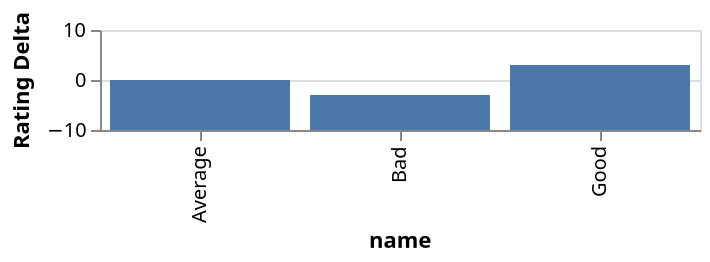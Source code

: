 {
    "$schema": "https://vega.github.io/schema/vega/v3.0.json",
    "description": "Bar graph showing how each film differs from the average rating for that year",
    "autosize": "pad",
    "padding": 5,
    "width": 300,
    "height": 50,
    "style": "cell",
    "data": [
        {
            "name": "source_0",
            "values": [
                {
                    "name": "Good",
                    "Rating": 9,
                    "Year": 2016
                },
                {
                    "name": "Bad",
                    "Rating": 3,
                    "Year": 2016
                },
                {
                    "name": "Average",
                    "Rating": 5,
                    "Year": 2015
                }
            ]
        },
        {
            "name": "data_0",
            "source": "source_0",
            "transform": [
                {
                    "type": "window",
                    "params": [
                        null
                    ],
                    "as": [
                        "AverageYearRating"
                    ],
                    "ops": [
                        "mean"
                    ],
                    "fields": [
                        "Rating"
                    ],
                    "sort": {
                        "field": [],
                        "order": []
                    },
                    "groupby": [
                        "Year"
                    ],
                    "frame": [
                        null,
                        null
                    ]
                },
                {
                    "type": "formula",
                    "expr": "datum.Rating - datum.AverageYearRating",
                    "as": "RatingDelta"
                },
                {
                    "type": "filter",
                    "expr": "datum[\"RatingDelta\"] !== null && !isNaN(datum[\"RatingDelta\"])"
                }
            ]
        }
    ],
    "marks": [
        {
            "name": "layer_0_marks",
            "type": "rect",
            "clip": true,
            "style": [
                "bar"
            ],
            "from": {
                "data": "data_0"
            },
            "encode": {
                "update": {
                    "fill": {
                        "value": "#4c78a8"
                    },
                    "x": {
                        "scale": "x",
                        "field": "name"
                    },
                    "width": {
                        "scale": "x",
                        "band": true
                    },
                    "y": {
                        "scale": "y",
                        "field": "RatingDelta"
                    },
                    "y2": {
                        "field": {
                            "group": "height"
                        }
                    }
                }
            }
        }
    ],
    "scales": [
        {
            "name": "x",
            "type": "band",
            "domain": {
                "data": "data_0",
                "field": "name",
                "sort": true
            },
            "range": [
                0,
                {
                    "signal": "width"
                }
            ],
            "paddingInner": 0.1,
            "paddingOuter": 0.05
        },
        {
            "name": "y",
            "type": "linear",
            "domain": [
                -10,
                10
            ],
            "range": [
                {
                    "signal": "height"
                },
                0
            ],
            "nice": true,
            "zero": false
        }
    ],
    "axes": [
        {
            "scale": "x",
            "orient": "bottom",
            "labelOverlap": true,
            "title": "name",
            "zindex": 1,
            "encode": {
                "labels": {
                    "update": {
                        "angle": {
                            "value": 270
                        },
                        "align": {
                            "value": "right"
                        },
                        "baseline": {
                            "value": "middle"
                        }
                    }
                }
            }
        },
        {
            "title": "Rating Delta",
            "scale": "y",
            "orient": "left",
            "labelOverlap": true,
            "tickCount": {
                "signal": "ceil(height/40)"
            },
            "zindex": 1
        },
        {
            "scale": "y",
            "orient": "left",
            "domain": false,
            "grid": true,
            "labels": false,
            "maxExtent": 0,
            "minExtent": 0,
            "tickCount": {
                "signal": "ceil(height/40)"
            },
            "ticks": false,
            "zindex": 0,
            "gridScale": "x"
        }
    ],
    "config": {
        "axisY": {
            "minExtent": 30
        }
    }
}

